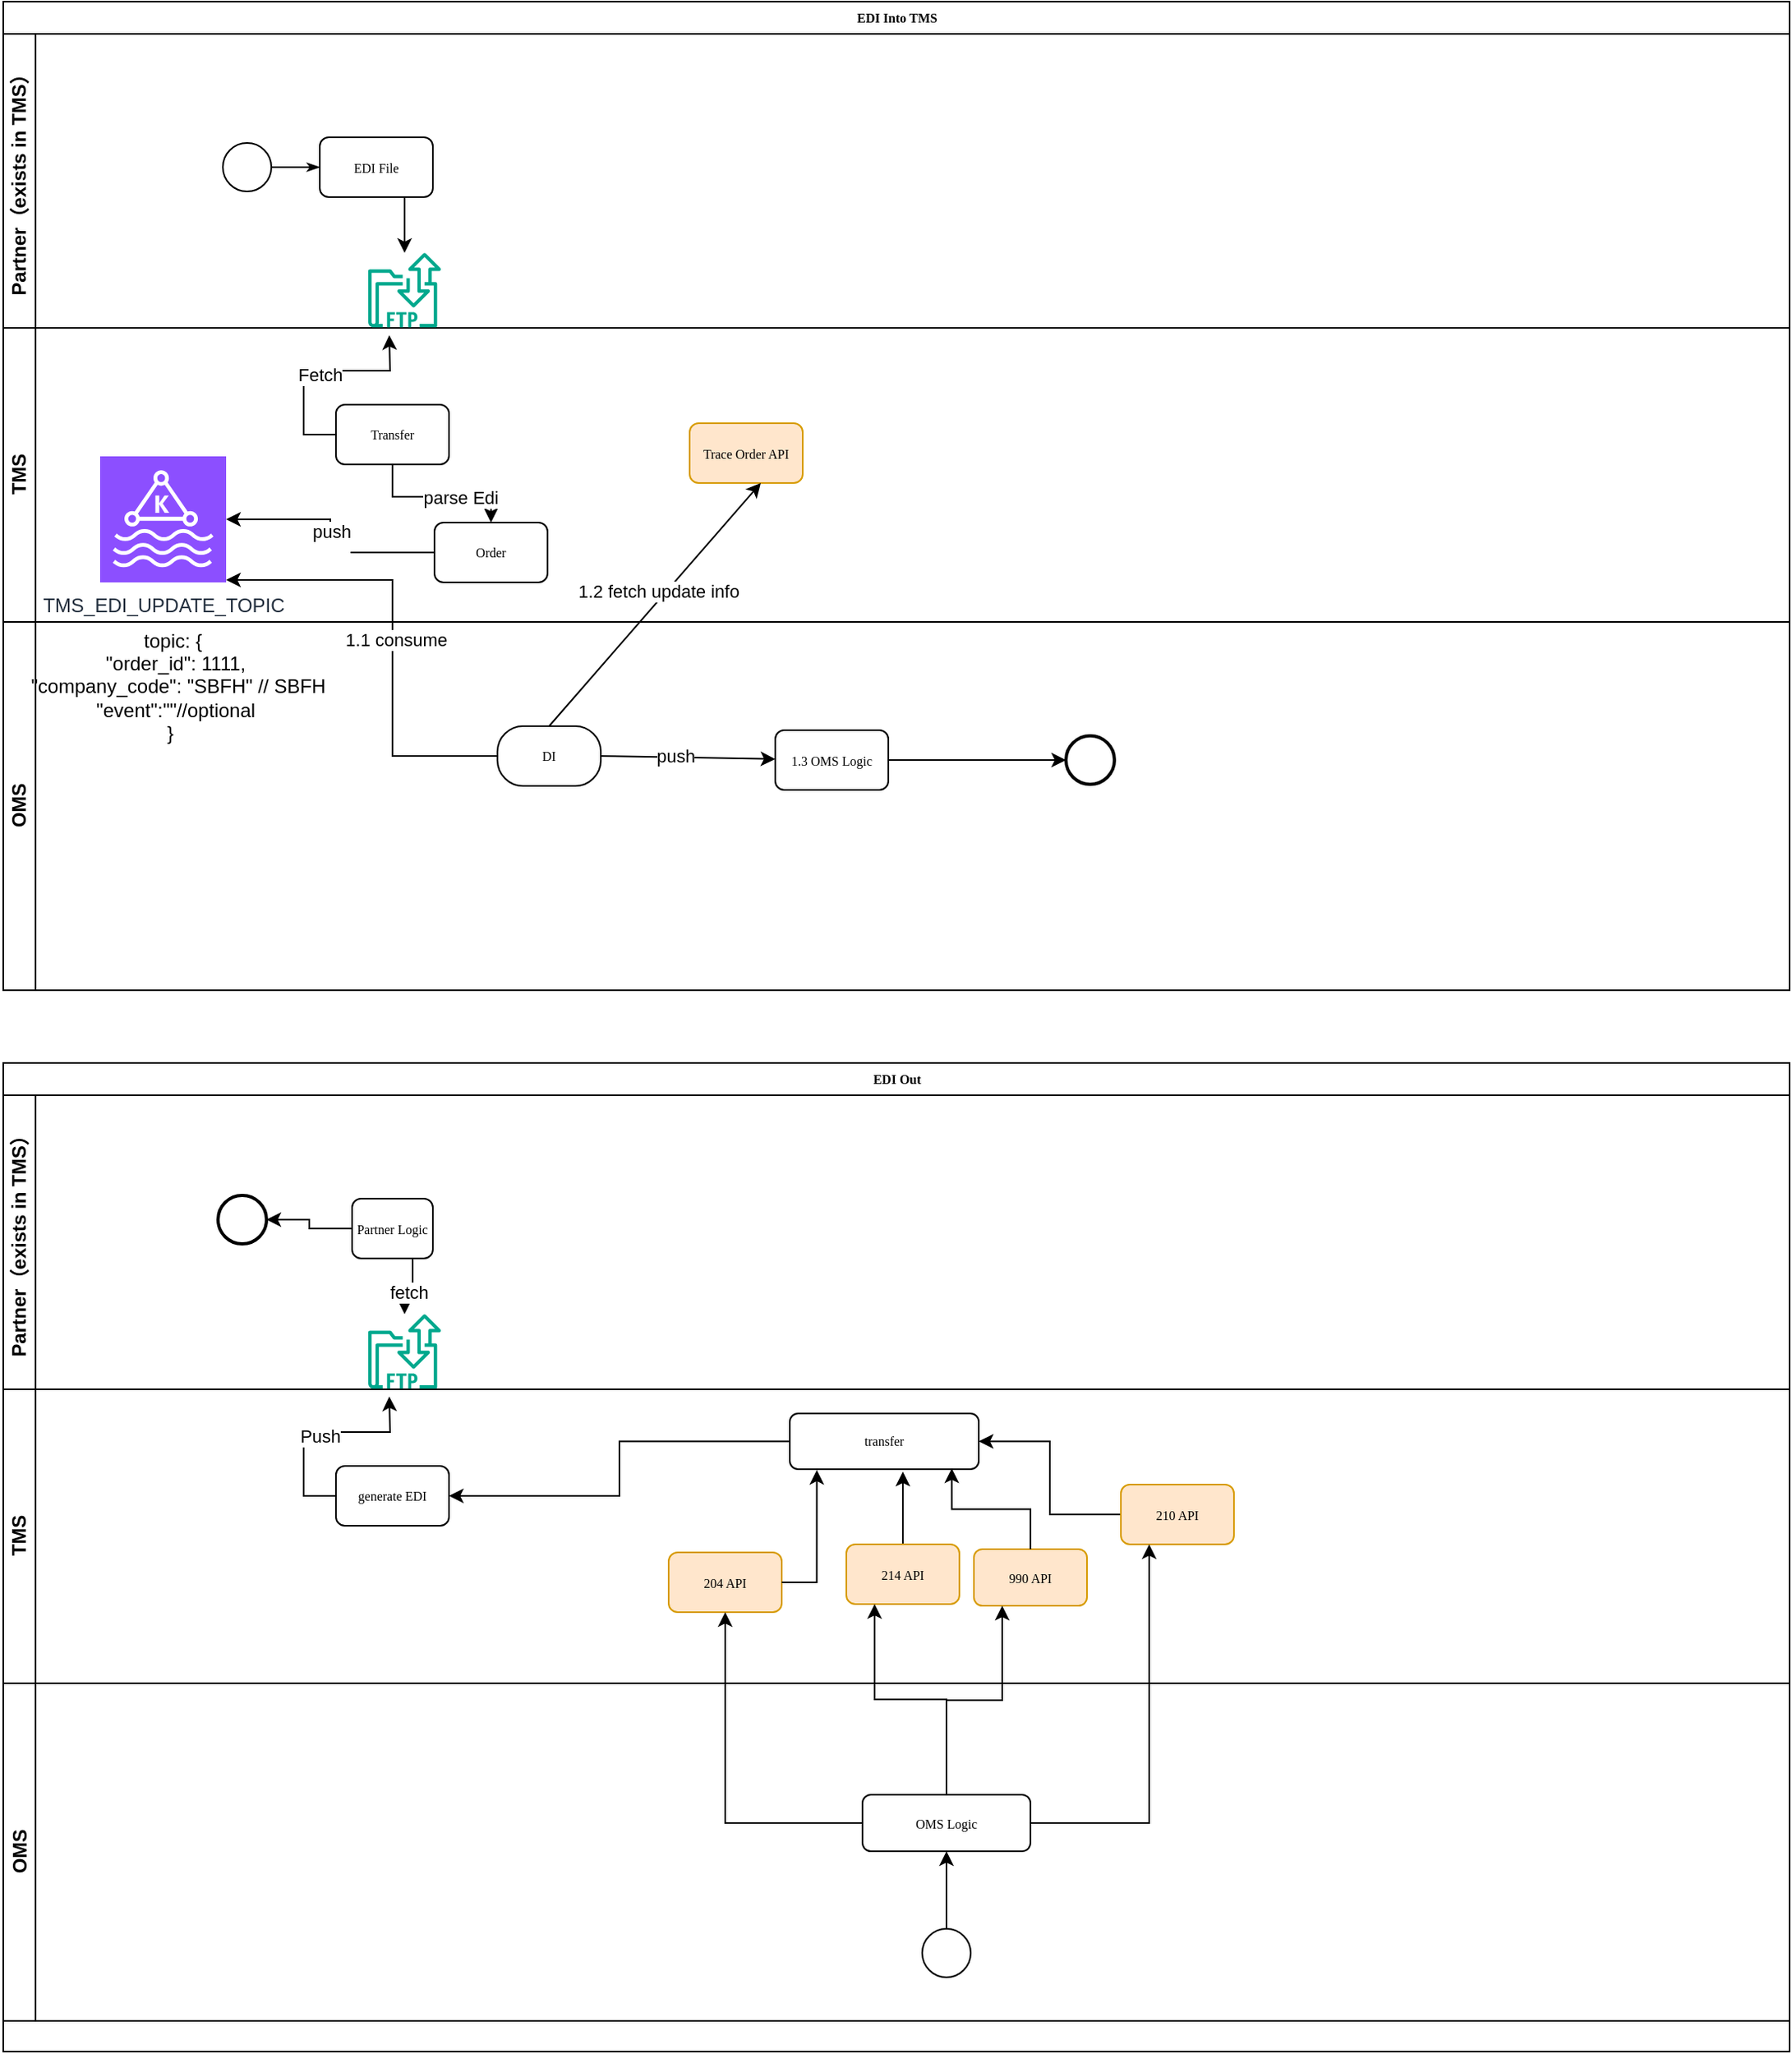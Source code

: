 <mxfile version="24.7.10">
  <diagram name="Page-1" id="c7488fd3-1785-93aa-aadb-54a6760d102a">
    <mxGraphModel dx="1420" dy="724" grid="0" gridSize="10" guides="1" tooltips="1" connect="1" arrows="1" fold="1" page="1" pageScale="1" pageWidth="1100" pageHeight="850" background="none" math="0" shadow="0">
      <root>
        <mxCell id="0" />
        <mxCell id="1" parent="0" />
        <mxCell id="2b4e8129b02d487f-1" value="EDI Into TMS" style="swimlane;html=1;childLayout=stackLayout;horizontal=1;startSize=20;horizontalStack=0;rounded=0;shadow=0;labelBackgroundColor=none;strokeWidth=1;fontFamily=Verdana;fontSize=8;align=center;" parent="1" vertex="1">
          <mxGeometry x="32" y="76" width="1106" height="612" as="geometry" />
        </mxCell>
        <mxCell id="2b4e8129b02d487f-2" value="Partner（exists in TMS）" style="swimlane;html=1;startSize=20;horizontal=0;" parent="2b4e8129b02d487f-1" vertex="1">
          <mxGeometry y="20" width="1106" height="182" as="geometry" />
        </mxCell>
        <mxCell id="g_XqlzbTTuHrZRuQwxp2-10" value="" style="edgeStyle=orthogonalEdgeStyle;rounded=0;orthogonalLoop=1;jettySize=auto;html=1;entryX=1;entryY=0.5;entryDx=0;entryDy=0;entryPerimeter=0;" parent="2b4e8129b02d487f-1" source="g_XqlzbTTuHrZRuQwxp2-5" target="g_XqlzbTTuHrZRuQwxp2-9" edge="1">
          <mxGeometry relative="1" as="geometry">
            <mxPoint x="180" y="317.5" as="targetPoint" />
          </mxGeometry>
        </mxCell>
        <mxCell id="g_XqlzbTTuHrZRuQwxp2-14" value="&lt;div&gt;&lt;br&gt;&lt;/div&gt;" style="edgeLabel;html=1;align=center;verticalAlign=middle;resizable=0;points=[];" parent="g_XqlzbTTuHrZRuQwxp2-10" vertex="1" connectable="0">
          <mxGeometry x="-0.102" y="8" relative="1" as="geometry">
            <mxPoint x="1" y="1" as="offset" />
          </mxGeometry>
        </mxCell>
        <mxCell id="g_XqlzbTTuHrZRuQwxp2-19" value="push&lt;div&gt;&lt;br&gt;&lt;/div&gt;" style="edgeLabel;html=1;align=center;verticalAlign=middle;resizable=0;points=[];" parent="g_XqlzbTTuHrZRuQwxp2-10" vertex="1" connectable="0">
          <mxGeometry x="-0.038" y="1" relative="1" as="geometry">
            <mxPoint x="1" y="1" as="offset" />
          </mxGeometry>
        </mxCell>
        <mxCell id="g_XqlzbTTuHrZRuQwxp2-20" style="edgeStyle=orthogonalEdgeStyle;rounded=0;orthogonalLoop=1;jettySize=auto;html=1;" parent="2b4e8129b02d487f-1" source="2b4e8129b02d487f-14" target="g_XqlzbTTuHrZRuQwxp2-9" edge="1">
          <mxGeometry relative="1" as="geometry">
            <Array as="points">
              <mxPoint x="241" y="467" />
              <mxPoint x="241" y="358" />
            </Array>
          </mxGeometry>
        </mxCell>
        <mxCell id="g_XqlzbTTuHrZRuQwxp2-21" value="1.1 consume" style="edgeLabel;html=1;align=center;verticalAlign=middle;resizable=0;points=[];" parent="g_XqlzbTTuHrZRuQwxp2-20" vertex="1" connectable="0">
          <mxGeometry x="-0.011" y="-2" relative="1" as="geometry">
            <mxPoint as="offset" />
          </mxGeometry>
        </mxCell>
        <mxCell id="2b4e8129b02d487f-3" value="TMS" style="swimlane;html=1;startSize=20;horizontal=0;" parent="2b4e8129b02d487f-1" vertex="1">
          <mxGeometry y="202" width="1106" height="182" as="geometry" />
        </mxCell>
        <mxCell id="g_XqlzbTTuHrZRuQwxp2-9" value="TMS_EDI_UPDATE_TOPIC" style="sketch=0;points=[[0,0,0],[0.25,0,0],[0.5,0,0],[0.75,0,0],[1,0,0],[0,1,0],[0.25,1,0],[0.5,1,0],[0.75,1,0],[1,1,0],[0,0.25,0],[0,0.5,0],[0,0.75,0],[1,0.25,0],[1,0.5,0],[1,0.75,0]];outlineConnect=0;fontColor=#232F3E;fillColor=#8C4FFF;strokeColor=#ffffff;dashed=0;verticalLabelPosition=bottom;verticalAlign=top;align=center;html=1;fontSize=12;fontStyle=0;aspect=fixed;shape=mxgraph.aws4.resourceIcon;resIcon=mxgraph.aws4.managed_streaming_for_kafka;" parent="2b4e8129b02d487f-3" vertex="1">
          <mxGeometry x="60" y="79.5" width="78" height="78" as="geometry" />
        </mxCell>
        <mxCell id="g_XqlzbTTuHrZRuQwxp2-22" value="Trace Order API" style="rounded=1;whiteSpace=wrap;html=1;shadow=0;labelBackgroundColor=none;strokeWidth=1;fontFamily=Verdana;fontSize=8;align=center;fillColor=#ffe6cc;strokeColor=#d79b00;" parent="2b4e8129b02d487f-3" vertex="1">
          <mxGeometry x="425" y="59.0" width="70" height="37" as="geometry" />
        </mxCell>
        <mxCell id="2b4e8129b02d487f-4" value="OMS" style="swimlane;html=1;startSize=20;horizontal=0;" parent="2b4e8129b02d487f-1" vertex="1">
          <mxGeometry y="384" width="1106" height="228" as="geometry" />
        </mxCell>
        <mxCell id="2b4e8129b02d487f-18" style="edgeStyle=orthogonalEdgeStyle;rounded=0;html=1;labelBackgroundColor=none;startArrow=none;startFill=0;startSize=5;endArrow=classicThin;endFill=1;endSize=5;jettySize=auto;orthogonalLoop=1;strokeWidth=1;fontFamily=Verdana;fontSize=8" parent="2b4e8129b02d487f-4" source="2b4e8129b02d487f-5" target="2b4e8129b02d487f-6" edge="1">
          <mxGeometry relative="1" as="geometry" />
        </mxCell>
        <mxCell id="2b4e8129b02d487f-5" value="" style="ellipse;whiteSpace=wrap;html=1;rounded=0;shadow=0;labelBackgroundColor=none;strokeWidth=1;fontFamily=Verdana;fontSize=8;align=center;" parent="2b4e8129b02d487f-4" vertex="1">
          <mxGeometry x="136" y="-296.5" width="30" height="30" as="geometry" />
        </mxCell>
        <mxCell id="g_XqlzbTTuHrZRuQwxp2-2" style="edgeStyle=orthogonalEdgeStyle;rounded=0;orthogonalLoop=1;jettySize=auto;html=1;exitX=0.75;exitY=1;exitDx=0;exitDy=0;" parent="2b4e8129b02d487f-4" source="2b4e8129b02d487f-6" target="g_XqlzbTTuHrZRuQwxp2-1" edge="1">
          <mxGeometry relative="1" as="geometry" />
        </mxCell>
        <mxCell id="2b4e8129b02d487f-6" value="EDI File" style="rounded=1;whiteSpace=wrap;html=1;shadow=0;labelBackgroundColor=none;strokeWidth=1;fontFamily=Verdana;fontSize=8;align=center;" parent="2b4e8129b02d487f-4" vertex="1">
          <mxGeometry x="196" y="-300" width="70" height="37" as="geometry" />
        </mxCell>
        <mxCell id="g_XqlzbTTuHrZRuQwxp2-1" value="" style="sketch=0;outlineConnect=0;fontColor=#232F3E;gradientColor=none;fillColor=#01A88D;strokeColor=none;dashed=0;verticalLabelPosition=bottom;verticalAlign=top;align=center;html=1;fontSize=12;fontStyle=0;aspect=fixed;shape=mxgraph.aws4.transfer_for_ftp_resource;" parent="2b4e8129b02d487f-4" vertex="1">
          <mxGeometry x="226" y="-228.5" width="45" height="46.18" as="geometry" />
        </mxCell>
        <mxCell id="g_XqlzbTTuHrZRuQwxp2-3" style="edgeStyle=orthogonalEdgeStyle;rounded=0;orthogonalLoop=1;jettySize=auto;html=1;exitX=0;exitY=0.5;exitDx=0;exitDy=0;" parent="2b4e8129b02d487f-4" source="2b4e8129b02d487f-12" edge="1">
          <mxGeometry relative="1" as="geometry">
            <mxPoint x="239" y="-177.5" as="targetPoint" />
          </mxGeometry>
        </mxCell>
        <mxCell id="g_XqlzbTTuHrZRuQwxp2-4" value="Fetch" style="edgeLabel;html=1;align=center;verticalAlign=middle;resizable=0;points=[];" parent="g_XqlzbTTuHrZRuQwxp2-3" vertex="1" connectable="0">
          <mxGeometry x="0.026" y="-2" relative="1" as="geometry">
            <mxPoint as="offset" />
          </mxGeometry>
        </mxCell>
        <mxCell id="g_XqlzbTTuHrZRuQwxp2-6" style="edgeStyle=orthogonalEdgeStyle;rounded=0;orthogonalLoop=1;jettySize=auto;html=1;exitX=0.5;exitY=1;exitDx=0;exitDy=0;entryX=0.5;entryY=0;entryDx=0;entryDy=0;" parent="2b4e8129b02d487f-4" source="2b4e8129b02d487f-12" target="g_XqlzbTTuHrZRuQwxp2-5" edge="1">
          <mxGeometry relative="1" as="geometry" />
        </mxCell>
        <mxCell id="g_XqlzbTTuHrZRuQwxp2-7" value="parse Edi" style="edgeLabel;html=1;align=center;verticalAlign=middle;resizable=0;points=[];" parent="g_XqlzbTTuHrZRuQwxp2-6" vertex="1" connectable="0">
          <mxGeometry x="0.171" relative="1" as="geometry">
            <mxPoint as="offset" />
          </mxGeometry>
        </mxCell>
        <mxCell id="2b4e8129b02d487f-12" value="Transfer" style="rounded=1;whiteSpace=wrap;html=1;shadow=0;labelBackgroundColor=none;strokeWidth=1;fontFamily=Verdana;fontSize=8;align=center;" parent="2b4e8129b02d487f-4" vertex="1">
          <mxGeometry x="206" y="-134.5" width="70" height="37" as="geometry" />
        </mxCell>
        <mxCell id="g_XqlzbTTuHrZRuQwxp2-5" value="Order" style="rounded=1;whiteSpace=wrap;html=1;shadow=0;labelBackgroundColor=none;strokeWidth=1;fontFamily=Verdana;fontSize=8;align=center;" parent="2b4e8129b02d487f-4" vertex="1">
          <mxGeometry x="267" y="-61.5" width="70" height="37" as="geometry" />
        </mxCell>
        <mxCell id="g_XqlzbTTuHrZRuQwxp2-28" style="rounded=0;orthogonalLoop=1;jettySize=auto;html=1;exitX=1;exitY=0.5;exitDx=0;exitDy=0;" parent="2b4e8129b02d487f-4" source="2b4e8129b02d487f-14" target="g_XqlzbTTuHrZRuQwxp2-25" edge="1">
          <mxGeometry relative="1" as="geometry" />
        </mxCell>
        <mxCell id="9sngDVxZNHQlKaGG-Zjs-1" value="push" style="edgeLabel;html=1;align=center;verticalAlign=middle;resizable=0;points=[];" vertex="1" connectable="0" parent="g_XqlzbTTuHrZRuQwxp2-28">
          <mxGeometry x="-0.148" y="1" relative="1" as="geometry">
            <mxPoint as="offset" />
          </mxGeometry>
        </mxCell>
        <mxCell id="2b4e8129b02d487f-14" value="DI" style="rounded=1;whiteSpace=wrap;html=1;shadow=0;labelBackgroundColor=none;strokeWidth=1;fontFamily=Verdana;fontSize=8;align=center;arcSize=43;" parent="2b4e8129b02d487f-4" vertex="1">
          <mxGeometry x="306" y="64.5" width="64" height="37" as="geometry" />
        </mxCell>
        <mxCell id="g_XqlzbTTuHrZRuQwxp2-18" value="&lt;div&gt;&amp;nbsp;topic: {&lt;/div&gt;&lt;div&gt;&amp;nbsp; &quot;order_id&quot;: 1111,&lt;/div&gt;&lt;div&gt;&amp;nbsp; &amp;nbsp;&quot;company_code&quot;: &quot;SBFH&quot; // SBFH&lt;/div&gt;&lt;div&gt;&amp;nbsp; &amp;nbsp;&quot;event&quot;:&quot;&quot;//optional&amp;nbsp;&lt;/div&gt;&lt;div&gt;}&lt;/div&gt;" style="text;html=1;align=center;verticalAlign=middle;resizable=0;points=[];autosize=1;strokeColor=none;fillColor=none;" parent="2b4e8129b02d487f-4" vertex="1">
          <mxGeometry x="-2" y="-2" width="210" height="84" as="geometry" />
        </mxCell>
        <mxCell id="g_XqlzbTTuHrZRuQwxp2-27" style="edgeStyle=orthogonalEdgeStyle;rounded=0;orthogonalLoop=1;jettySize=auto;html=1;entryX=0;entryY=0.5;entryDx=0;entryDy=0;" parent="2b4e8129b02d487f-4" source="g_XqlzbTTuHrZRuQwxp2-25" target="g_XqlzbTTuHrZRuQwxp2-26" edge="1">
          <mxGeometry relative="1" as="geometry" />
        </mxCell>
        <mxCell id="g_XqlzbTTuHrZRuQwxp2-25" value="1.3 OMS Logic" style="rounded=1;whiteSpace=wrap;html=1;shadow=0;labelBackgroundColor=none;strokeWidth=1;fontFamily=Verdana;fontSize=8;align=center;" parent="2b4e8129b02d487f-4" vertex="1">
          <mxGeometry x="478" y="67" width="70" height="37" as="geometry" />
        </mxCell>
        <mxCell id="g_XqlzbTTuHrZRuQwxp2-26" value="" style="ellipse;whiteSpace=wrap;html=1;rounded=0;shadow=0;labelBackgroundColor=none;strokeWidth=2;fontFamily=Verdana;fontSize=8;align=center;" parent="2b4e8129b02d487f-4" vertex="1">
          <mxGeometry x="658" y="70.5" width="30" height="30" as="geometry" />
        </mxCell>
        <mxCell id="g_XqlzbTTuHrZRuQwxp2-23" style="rounded=0;orthogonalLoop=1;jettySize=auto;html=1;exitX=0.5;exitY=0;exitDx=0;exitDy=0;entryX=0.629;entryY=1;entryDx=0;entryDy=0;entryPerimeter=0;" parent="2b4e8129b02d487f-1" source="2b4e8129b02d487f-14" target="g_XqlzbTTuHrZRuQwxp2-22" edge="1">
          <mxGeometry relative="1" as="geometry">
            <mxPoint x="343" y="428.5" as="sourcePoint" />
            <mxPoint x="405" y="300" as="targetPoint" />
          </mxGeometry>
        </mxCell>
        <mxCell id="g_XqlzbTTuHrZRuQwxp2-24" value="1.2 fetch update info&amp;nbsp;" style="edgeLabel;html=1;align=center;verticalAlign=middle;resizable=0;points=[];" parent="g_XqlzbTTuHrZRuQwxp2-23" vertex="1" connectable="0">
          <mxGeometry x="0.081" y="3" relative="1" as="geometry">
            <mxPoint as="offset" />
          </mxGeometry>
        </mxCell>
        <mxCell id="g_XqlzbTTuHrZRuQwxp2-66" value="EDI Out" style="swimlane;html=1;childLayout=stackLayout;horizontal=1;startSize=20;horizontalStack=0;rounded=0;shadow=0;labelBackgroundColor=none;strokeWidth=1;fontFamily=Verdana;fontSize=8;align=center;" parent="1" vertex="1">
          <mxGeometry x="32" y="733" width="1106" height="612" as="geometry" />
        </mxCell>
        <mxCell id="g_XqlzbTTuHrZRuQwxp2-67" value="Partner（exists in TMS）" style="swimlane;html=1;startSize=20;horizontal=0;" parent="g_XqlzbTTuHrZRuQwxp2-66" vertex="1">
          <mxGeometry y="20" width="1106" height="182" as="geometry" />
        </mxCell>
        <mxCell id="g_XqlzbTTuHrZRuQwxp2-97" value="" style="ellipse;whiteSpace=wrap;html=1;rounded=0;shadow=0;labelBackgroundColor=none;strokeWidth=2;fontFamily=Verdana;fontSize=8;align=center;" parent="g_XqlzbTTuHrZRuQwxp2-67" vertex="1">
          <mxGeometry x="133" y="62" width="30" height="30" as="geometry" />
        </mxCell>
        <mxCell id="g_XqlzbTTuHrZRuQwxp2-73" value="TMS" style="swimlane;html=1;startSize=20;horizontal=0;" parent="g_XqlzbTTuHrZRuQwxp2-66" vertex="1">
          <mxGeometry y="202" width="1106" height="182" as="geometry" />
        </mxCell>
        <mxCell id="g_XqlzbTTuHrZRuQwxp2-75" value="204 API" style="rounded=1;whiteSpace=wrap;html=1;shadow=0;labelBackgroundColor=none;strokeWidth=1;fontFamily=Verdana;fontSize=8;align=center;fillColor=#ffe6cc;strokeColor=#d79b00;" parent="g_XqlzbTTuHrZRuQwxp2-73" vertex="1">
          <mxGeometry x="412" y="101.0" width="70" height="37" as="geometry" />
        </mxCell>
        <mxCell id="g_XqlzbTTuHrZRuQwxp2-118" style="edgeStyle=orthogonalEdgeStyle;rounded=0;orthogonalLoop=1;jettySize=auto;html=1;" parent="g_XqlzbTTuHrZRuQwxp2-73" source="g_XqlzbTTuHrZRuQwxp2-99" edge="1">
          <mxGeometry relative="1" as="geometry">
            <mxPoint x="557" y="51" as="targetPoint" />
          </mxGeometry>
        </mxCell>
        <mxCell id="g_XqlzbTTuHrZRuQwxp2-99" value="214 API" style="rounded=1;whiteSpace=wrap;html=1;shadow=0;labelBackgroundColor=none;strokeWidth=1;fontFamily=Verdana;fontSize=8;align=center;fillColor=#ffe6cc;strokeColor=#d79b00;" parent="g_XqlzbTTuHrZRuQwxp2-73" vertex="1">
          <mxGeometry x="522" y="96" width="70" height="37" as="geometry" />
        </mxCell>
        <mxCell id="g_XqlzbTTuHrZRuQwxp2-100" value="990 API" style="rounded=1;whiteSpace=wrap;html=1;shadow=0;labelBackgroundColor=none;strokeWidth=1;fontFamily=Verdana;fontSize=8;align=center;fillColor=#ffe6cc;strokeColor=#d79b00;" parent="g_XqlzbTTuHrZRuQwxp2-73" vertex="1">
          <mxGeometry x="601" y="99" width="70" height="35" as="geometry" />
        </mxCell>
        <mxCell id="g_XqlzbTTuHrZRuQwxp2-117" style="edgeStyle=orthogonalEdgeStyle;rounded=0;orthogonalLoop=1;jettySize=auto;html=1;entryX=1;entryY=0.5;entryDx=0;entryDy=0;" parent="g_XqlzbTTuHrZRuQwxp2-73" source="g_XqlzbTTuHrZRuQwxp2-101" target="g_XqlzbTTuHrZRuQwxp2-87" edge="1">
          <mxGeometry relative="1" as="geometry" />
        </mxCell>
        <mxCell id="g_XqlzbTTuHrZRuQwxp2-101" value="210 API" style="rounded=1;whiteSpace=wrap;html=1;shadow=0;labelBackgroundColor=none;strokeWidth=1;fontFamily=Verdana;fontSize=8;align=center;fillColor=#ffe6cc;strokeColor=#d79b00;" parent="g_XqlzbTTuHrZRuQwxp2-73" vertex="1">
          <mxGeometry x="692" y="59" width="70" height="37" as="geometry" />
        </mxCell>
        <mxCell id="g_XqlzbTTuHrZRuQwxp2-87" value="transfer" style="rounded=1;whiteSpace=wrap;html=1;shadow=0;labelBackgroundColor=none;strokeWidth=1;fontFamily=Verdana;fontSize=8;align=center;" parent="g_XqlzbTTuHrZRuQwxp2-73" vertex="1">
          <mxGeometry x="487" y="15" width="117" height="34.5" as="geometry" />
        </mxCell>
        <mxCell id="g_XqlzbTTuHrZRuQwxp2-116" style="edgeStyle=orthogonalEdgeStyle;rounded=0;orthogonalLoop=1;jettySize=auto;html=1;entryX=0.857;entryY=0.986;entryDx=0;entryDy=0;entryPerimeter=0;" parent="g_XqlzbTTuHrZRuQwxp2-73" source="g_XqlzbTTuHrZRuQwxp2-100" target="g_XqlzbTTuHrZRuQwxp2-87" edge="1">
          <mxGeometry relative="1" as="geometry" />
        </mxCell>
        <mxCell id="g_XqlzbTTuHrZRuQwxp2-119" style="edgeStyle=orthogonalEdgeStyle;rounded=0;orthogonalLoop=1;jettySize=auto;html=1;entryX=0.143;entryY=1.014;entryDx=0;entryDy=0;entryPerimeter=0;" parent="g_XqlzbTTuHrZRuQwxp2-73" source="g_XqlzbTTuHrZRuQwxp2-75" target="g_XqlzbTTuHrZRuQwxp2-87" edge="1">
          <mxGeometry relative="1" as="geometry" />
        </mxCell>
        <mxCell id="g_XqlzbTTuHrZRuQwxp2-76" value="OMS" style="swimlane;html=1;startSize=20;horizontal=0;" parent="g_XqlzbTTuHrZRuQwxp2-66" vertex="1">
          <mxGeometry y="384" width="1106" height="209" as="geometry" />
        </mxCell>
        <mxCell id="g_XqlzbTTuHrZRuQwxp2-79" style="edgeStyle=orthogonalEdgeStyle;rounded=0;orthogonalLoop=1;jettySize=auto;html=1;exitX=0.75;exitY=1;exitDx=0;exitDy=0;" parent="g_XqlzbTTuHrZRuQwxp2-76" source="g_XqlzbTTuHrZRuQwxp2-80" target="g_XqlzbTTuHrZRuQwxp2-81" edge="1">
          <mxGeometry relative="1" as="geometry" />
        </mxCell>
        <mxCell id="g_XqlzbTTuHrZRuQwxp2-108" value="fetch" style="edgeLabel;html=1;align=center;verticalAlign=middle;resizable=0;points=[];" parent="g_XqlzbTTuHrZRuQwxp2-79" vertex="1" connectable="0">
          <mxGeometry x="0.143" y="1" relative="1" as="geometry">
            <mxPoint as="offset" />
          </mxGeometry>
        </mxCell>
        <mxCell id="g_XqlzbTTuHrZRuQwxp2-80" value="Partner Logic" style="rounded=1;whiteSpace=wrap;html=1;shadow=0;labelBackgroundColor=none;strokeWidth=1;fontFamily=Verdana;fontSize=8;align=center;" parent="g_XqlzbTTuHrZRuQwxp2-76" vertex="1">
          <mxGeometry x="216" y="-300" width="50" height="37" as="geometry" />
        </mxCell>
        <mxCell id="g_XqlzbTTuHrZRuQwxp2-81" value="" style="sketch=0;outlineConnect=0;fontColor=#232F3E;gradientColor=none;fillColor=#01A88D;strokeColor=none;dashed=0;verticalLabelPosition=bottom;verticalAlign=top;align=center;html=1;fontSize=12;fontStyle=0;aspect=fixed;shape=mxgraph.aws4.transfer_for_ftp_resource;" parent="g_XqlzbTTuHrZRuQwxp2-76" vertex="1">
          <mxGeometry x="226" y="-228.5" width="45" height="46.18" as="geometry" />
        </mxCell>
        <mxCell id="g_XqlzbTTuHrZRuQwxp2-82" style="edgeStyle=orthogonalEdgeStyle;rounded=0;orthogonalLoop=1;jettySize=auto;html=1;exitX=0;exitY=0.5;exitDx=0;exitDy=0;" parent="g_XqlzbTTuHrZRuQwxp2-76" source="g_XqlzbTTuHrZRuQwxp2-86" edge="1">
          <mxGeometry relative="1" as="geometry">
            <mxPoint x="239" y="-177.5" as="targetPoint" />
          </mxGeometry>
        </mxCell>
        <mxCell id="g_XqlzbTTuHrZRuQwxp2-83" value="Push" style="edgeLabel;html=1;align=center;verticalAlign=middle;resizable=0;points=[];" parent="g_XqlzbTTuHrZRuQwxp2-82" vertex="1" connectable="0">
          <mxGeometry x="0.026" y="-2" relative="1" as="geometry">
            <mxPoint as="offset" />
          </mxGeometry>
        </mxCell>
        <mxCell id="g_XqlzbTTuHrZRuQwxp2-86" value="generate EDI" style="rounded=1;whiteSpace=wrap;html=1;shadow=0;labelBackgroundColor=none;strokeWidth=1;fontFamily=Verdana;fontSize=8;align=center;" parent="g_XqlzbTTuHrZRuQwxp2-76" vertex="1">
          <mxGeometry x="206" y="-134.5" width="70" height="37" as="geometry" />
        </mxCell>
        <mxCell id="g_XqlzbTTuHrZRuQwxp2-92" value="OMS Logic" style="rounded=1;whiteSpace=wrap;html=1;shadow=0;labelBackgroundColor=none;strokeWidth=1;fontFamily=Verdana;fontSize=8;align=center;" parent="g_XqlzbTTuHrZRuQwxp2-76" vertex="1">
          <mxGeometry x="532" y="69" width="104" height="35" as="geometry" />
        </mxCell>
        <mxCell id="g_XqlzbTTuHrZRuQwxp2-127" style="edgeStyle=orthogonalEdgeStyle;rounded=0;orthogonalLoop=1;jettySize=auto;html=1;entryX=0.5;entryY=1;entryDx=0;entryDy=0;" parent="g_XqlzbTTuHrZRuQwxp2-76" source="g_XqlzbTTuHrZRuQwxp2-126" target="g_XqlzbTTuHrZRuQwxp2-92" edge="1">
          <mxGeometry relative="1" as="geometry" />
        </mxCell>
        <mxCell id="g_XqlzbTTuHrZRuQwxp2-126" value="" style="ellipse;whiteSpace=wrap;html=1;rounded=0;shadow=0;labelBackgroundColor=none;strokeWidth=1;fontFamily=Verdana;fontSize=8;align=center;" parent="g_XqlzbTTuHrZRuQwxp2-76" vertex="1">
          <mxGeometry x="569" y="152" width="30" height="30" as="geometry" />
        </mxCell>
        <mxCell id="g_XqlzbTTuHrZRuQwxp2-107" style="edgeStyle=orthogonalEdgeStyle;rounded=0;orthogonalLoop=1;jettySize=auto;html=1;entryX=1;entryY=0.5;entryDx=0;entryDy=0;" parent="g_XqlzbTTuHrZRuQwxp2-66" source="g_XqlzbTTuHrZRuQwxp2-87" target="g_XqlzbTTuHrZRuQwxp2-86" edge="1">
          <mxGeometry relative="1" as="geometry" />
        </mxCell>
        <mxCell id="g_XqlzbTTuHrZRuQwxp2-109" style="edgeStyle=orthogonalEdgeStyle;rounded=0;orthogonalLoop=1;jettySize=auto;html=1;entryX=1;entryY=0.5;entryDx=0;entryDy=0;" parent="g_XqlzbTTuHrZRuQwxp2-66" source="g_XqlzbTTuHrZRuQwxp2-80" target="g_XqlzbTTuHrZRuQwxp2-97" edge="1">
          <mxGeometry relative="1" as="geometry" />
        </mxCell>
        <mxCell id="g_XqlzbTTuHrZRuQwxp2-122" style="edgeStyle=orthogonalEdgeStyle;rounded=0;orthogonalLoop=1;jettySize=auto;html=1;entryX=0.5;entryY=1;entryDx=0;entryDy=0;" parent="g_XqlzbTTuHrZRuQwxp2-66" source="g_XqlzbTTuHrZRuQwxp2-92" target="g_XqlzbTTuHrZRuQwxp2-75" edge="1">
          <mxGeometry relative="1" as="geometry" />
        </mxCell>
        <mxCell id="g_XqlzbTTuHrZRuQwxp2-123" style="edgeStyle=orthogonalEdgeStyle;rounded=0;orthogonalLoop=1;jettySize=auto;html=1;entryX=0.25;entryY=1;entryDx=0;entryDy=0;" parent="g_XqlzbTTuHrZRuQwxp2-66" source="g_XqlzbTTuHrZRuQwxp2-92" target="g_XqlzbTTuHrZRuQwxp2-99" edge="1">
          <mxGeometry relative="1" as="geometry" />
        </mxCell>
        <mxCell id="g_XqlzbTTuHrZRuQwxp2-124" style="edgeStyle=orthogonalEdgeStyle;rounded=0;orthogonalLoop=1;jettySize=auto;html=1;entryX=0.25;entryY=1;entryDx=0;entryDy=0;" parent="g_XqlzbTTuHrZRuQwxp2-66" source="g_XqlzbTTuHrZRuQwxp2-92" target="g_XqlzbTTuHrZRuQwxp2-100" edge="1">
          <mxGeometry relative="1" as="geometry" />
        </mxCell>
        <mxCell id="g_XqlzbTTuHrZRuQwxp2-125" style="edgeStyle=orthogonalEdgeStyle;rounded=0;orthogonalLoop=1;jettySize=auto;html=1;entryX=0.25;entryY=1;entryDx=0;entryDy=0;" parent="g_XqlzbTTuHrZRuQwxp2-66" source="g_XqlzbTTuHrZRuQwxp2-92" target="g_XqlzbTTuHrZRuQwxp2-101" edge="1">
          <mxGeometry relative="1" as="geometry" />
        </mxCell>
      </root>
    </mxGraphModel>
  </diagram>
</mxfile>
